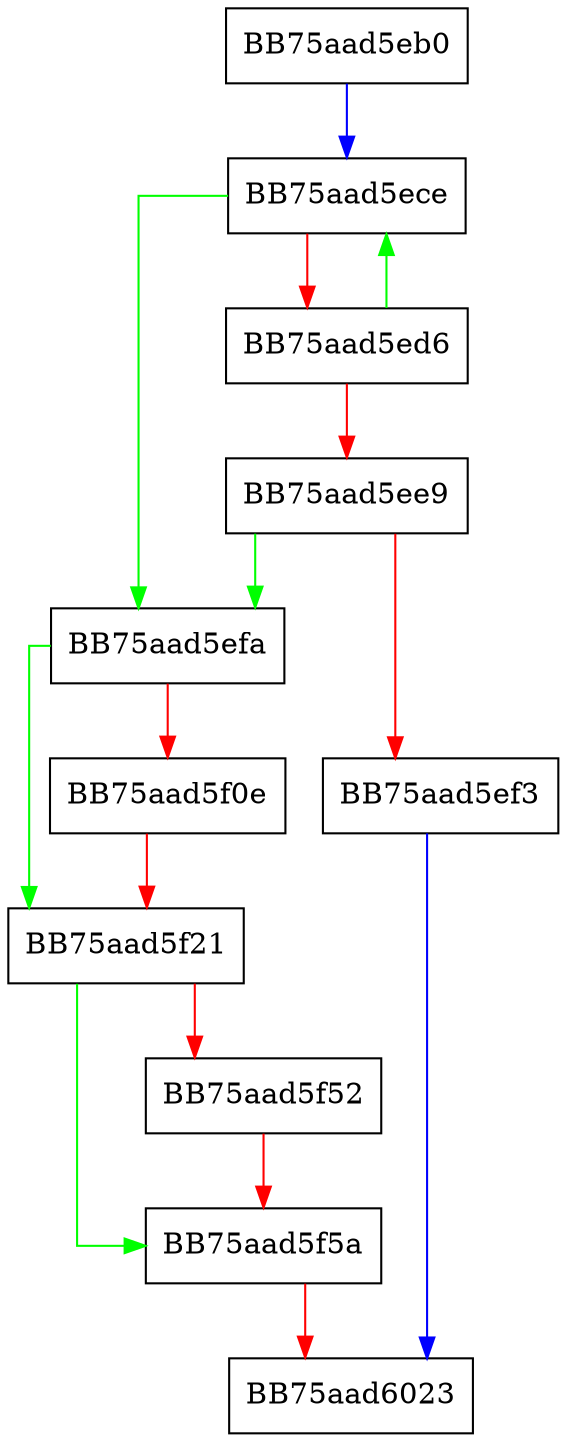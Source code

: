 digraph match_recursion {
  node [shape="box"];
  graph [splines=ortho];
  BB75aad5eb0 -> BB75aad5ece [color="blue"];
  BB75aad5ece -> BB75aad5efa [color="green"];
  BB75aad5ece -> BB75aad5ed6 [color="red"];
  BB75aad5ed6 -> BB75aad5ece [color="green"];
  BB75aad5ed6 -> BB75aad5ee9 [color="red"];
  BB75aad5ee9 -> BB75aad5efa [color="green"];
  BB75aad5ee9 -> BB75aad5ef3 [color="red"];
  BB75aad5ef3 -> BB75aad6023 [color="blue"];
  BB75aad5efa -> BB75aad5f21 [color="green"];
  BB75aad5efa -> BB75aad5f0e [color="red"];
  BB75aad5f0e -> BB75aad5f21 [color="red"];
  BB75aad5f21 -> BB75aad5f5a [color="green"];
  BB75aad5f21 -> BB75aad5f52 [color="red"];
  BB75aad5f52 -> BB75aad5f5a [color="red"];
  BB75aad5f5a -> BB75aad6023 [color="red"];
}